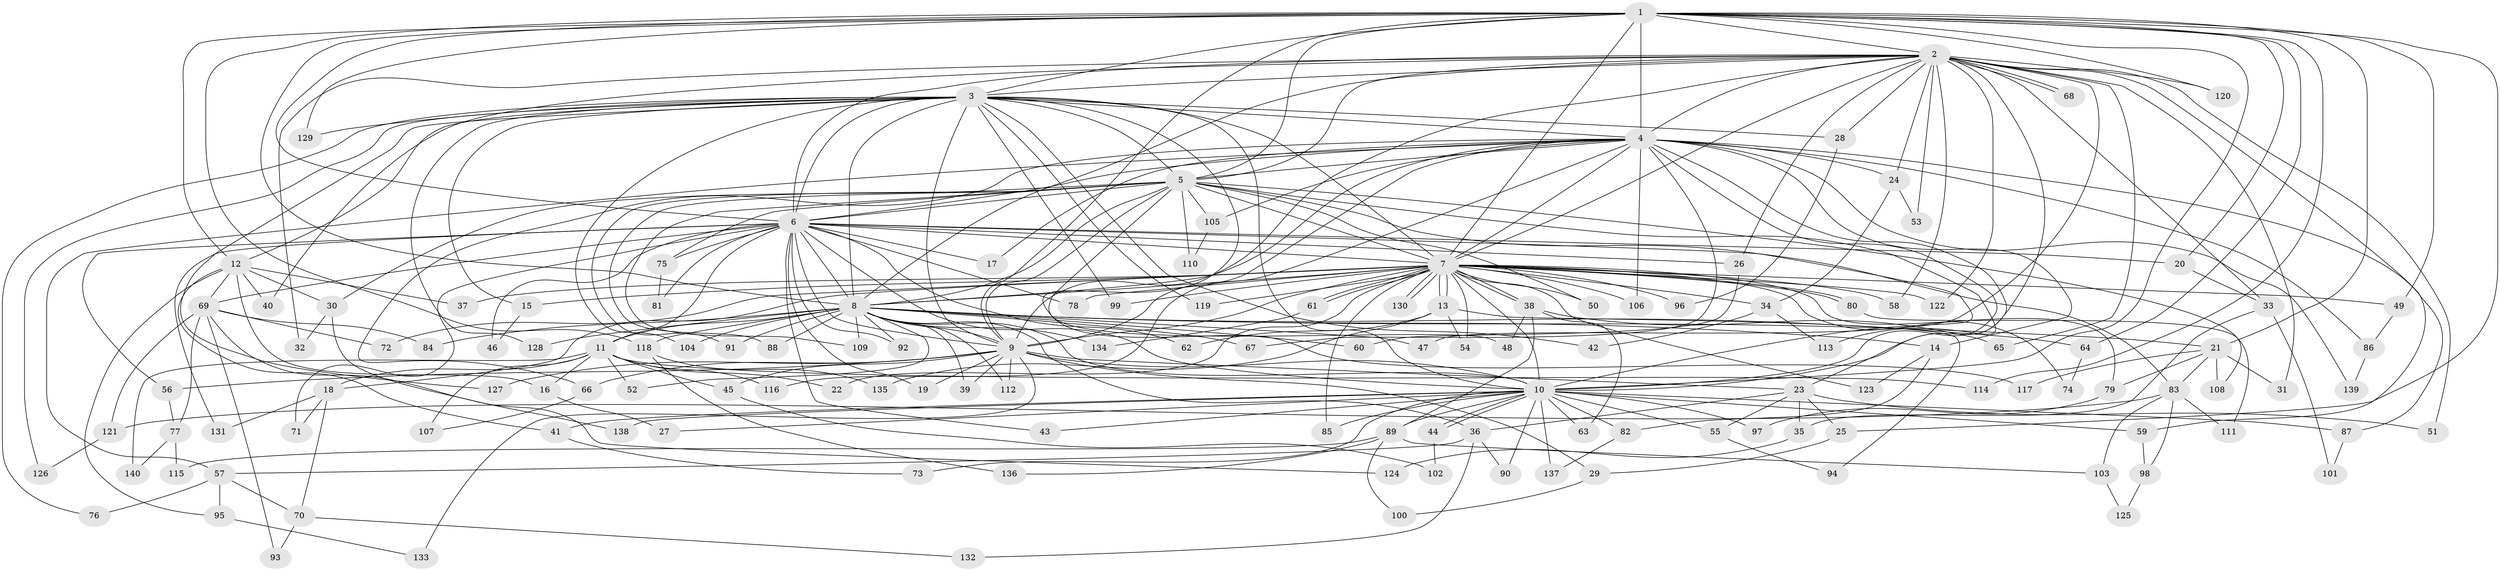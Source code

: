 // coarse degree distribution, {11: 0.023529411764705882, 26: 0.011764705882352941, 21: 0.011764705882352941, 19: 0.011764705882352941, 23: 0.011764705882352941, 30: 0.011764705882352941, 16: 0.011764705882352941, 27: 0.011764705882352941, 12: 0.011764705882352941, 6: 0.03529411764705882, 5: 0.07058823529411765, 3: 0.12941176470588237, 2: 0.5294117647058824, 10: 0.011764705882352941, 7: 0.023529411764705882, 9: 0.011764705882352941, 4: 0.03529411764705882, 1: 0.023529411764705882, 8: 0.011764705882352941}
// Generated by graph-tools (version 1.1) at 2025/49/03/04/25 22:49:37]
// undirected, 140 vertices, 305 edges
graph export_dot {
  node [color=gray90,style=filled];
  1;
  2;
  3;
  4;
  5;
  6;
  7;
  8;
  9;
  10;
  11;
  12;
  13;
  14;
  15;
  16;
  17;
  18;
  19;
  20;
  21;
  22;
  23;
  24;
  25;
  26;
  27;
  28;
  29;
  30;
  31;
  32;
  33;
  34;
  35;
  36;
  37;
  38;
  39;
  40;
  41;
  42;
  43;
  44;
  45;
  46;
  47;
  48;
  49;
  50;
  51;
  52;
  53;
  54;
  55;
  56;
  57;
  58;
  59;
  60;
  61;
  62;
  63;
  64;
  65;
  66;
  67;
  68;
  69;
  70;
  71;
  72;
  73;
  74;
  75;
  76;
  77;
  78;
  79;
  80;
  81;
  82;
  83;
  84;
  85;
  86;
  87;
  88;
  89;
  90;
  91;
  92;
  93;
  94;
  95;
  96;
  97;
  98;
  99;
  100;
  101;
  102;
  103;
  104;
  105;
  106;
  107;
  108;
  109;
  110;
  111;
  112;
  113;
  114;
  115;
  116;
  117;
  118;
  119;
  120;
  121;
  122;
  123;
  124;
  125;
  126;
  127;
  128;
  129;
  130;
  131;
  132;
  133;
  134;
  135;
  136;
  137;
  138;
  139;
  140;
  1 -- 2;
  1 -- 3;
  1 -- 4;
  1 -- 5;
  1 -- 6;
  1 -- 7;
  1 -- 8;
  1 -- 9;
  1 -- 10;
  1 -- 12;
  1 -- 20;
  1 -- 21;
  1 -- 25;
  1 -- 49;
  1 -- 64;
  1 -- 114;
  1 -- 118;
  1 -- 120;
  1 -- 129;
  2 -- 3;
  2 -- 4;
  2 -- 5;
  2 -- 6;
  2 -- 7;
  2 -- 8;
  2 -- 9;
  2 -- 10;
  2 -- 24;
  2 -- 26;
  2 -- 28;
  2 -- 31;
  2 -- 32;
  2 -- 33;
  2 -- 40;
  2 -- 47;
  2 -- 51;
  2 -- 53;
  2 -- 58;
  2 -- 59;
  2 -- 65;
  2 -- 68;
  2 -- 68;
  2 -- 120;
  2 -- 122;
  3 -- 4;
  3 -- 5;
  3 -- 6;
  3 -- 7;
  3 -- 8;
  3 -- 9;
  3 -- 10;
  3 -- 12;
  3 -- 15;
  3 -- 28;
  3 -- 42;
  3 -- 76;
  3 -- 99;
  3 -- 104;
  3 -- 117;
  3 -- 119;
  3 -- 126;
  3 -- 127;
  3 -- 128;
  3 -- 129;
  4 -- 5;
  4 -- 6;
  4 -- 7;
  4 -- 8;
  4 -- 9;
  4 -- 10;
  4 -- 14;
  4 -- 17;
  4 -- 23;
  4 -- 24;
  4 -- 57;
  4 -- 66;
  4 -- 67;
  4 -- 86;
  4 -- 87;
  4 -- 105;
  4 -- 106;
  4 -- 116;
  4 -- 139;
  5 -- 6;
  5 -- 7;
  5 -- 8;
  5 -- 9;
  5 -- 10;
  5 -- 30;
  5 -- 48;
  5 -- 50;
  5 -- 75;
  5 -- 88;
  5 -- 91;
  5 -- 105;
  5 -- 108;
  5 -- 109;
  5 -- 110;
  5 -- 113;
  6 -- 7;
  6 -- 8;
  6 -- 9;
  6 -- 10;
  6 -- 11;
  6 -- 17;
  6 -- 19;
  6 -- 20;
  6 -- 26;
  6 -- 43;
  6 -- 46;
  6 -- 56;
  6 -- 62;
  6 -- 69;
  6 -- 71;
  6 -- 75;
  6 -- 78;
  6 -- 81;
  6 -- 83;
  6 -- 92;
  6 -- 131;
  7 -- 8;
  7 -- 9;
  7 -- 10;
  7 -- 13;
  7 -- 13;
  7 -- 15;
  7 -- 18;
  7 -- 22;
  7 -- 34;
  7 -- 37;
  7 -- 38;
  7 -- 38;
  7 -- 49;
  7 -- 50;
  7 -- 54;
  7 -- 58;
  7 -- 61;
  7 -- 61;
  7 -- 72;
  7 -- 74;
  7 -- 78;
  7 -- 79;
  7 -- 80;
  7 -- 80;
  7 -- 85;
  7 -- 96;
  7 -- 99;
  7 -- 106;
  7 -- 119;
  7 -- 122;
  7 -- 123;
  7 -- 130;
  7 -- 130;
  8 -- 9;
  8 -- 10;
  8 -- 11;
  8 -- 14;
  8 -- 21;
  8 -- 36;
  8 -- 39;
  8 -- 47;
  8 -- 52;
  8 -- 60;
  8 -- 64;
  8 -- 67;
  8 -- 84;
  8 -- 88;
  8 -- 91;
  8 -- 92;
  8 -- 104;
  8 -- 109;
  8 -- 112;
  8 -- 118;
  8 -- 128;
  8 -- 134;
  9 -- 10;
  9 -- 19;
  9 -- 23;
  9 -- 29;
  9 -- 39;
  9 -- 45;
  9 -- 56;
  9 -- 66;
  9 -- 112;
  9 -- 127;
  9 -- 133;
  10 -- 27;
  10 -- 41;
  10 -- 43;
  10 -- 44;
  10 -- 44;
  10 -- 55;
  10 -- 59;
  10 -- 63;
  10 -- 73;
  10 -- 82;
  10 -- 85;
  10 -- 87;
  10 -- 89;
  10 -- 90;
  10 -- 97;
  10 -- 137;
  10 -- 138;
  11 -- 16;
  11 -- 18;
  11 -- 22;
  11 -- 45;
  11 -- 52;
  11 -- 107;
  11 -- 114;
  11 -- 116;
  11 -- 140;
  12 -- 16;
  12 -- 30;
  12 -- 37;
  12 -- 40;
  12 -- 41;
  12 -- 69;
  12 -- 95;
  13 -- 54;
  13 -- 62;
  13 -- 94;
  13 -- 135;
  14 -- 82;
  14 -- 123;
  15 -- 46;
  16 -- 27;
  18 -- 70;
  18 -- 71;
  18 -- 131;
  20 -- 33;
  21 -- 31;
  21 -- 79;
  21 -- 83;
  21 -- 108;
  21 -- 117;
  23 -- 25;
  23 -- 35;
  23 -- 36;
  23 -- 51;
  23 -- 55;
  24 -- 34;
  24 -- 53;
  25 -- 29;
  26 -- 60;
  28 -- 96;
  29 -- 100;
  30 -- 32;
  30 -- 124;
  33 -- 35;
  33 -- 101;
  34 -- 42;
  34 -- 113;
  35 -- 124;
  36 -- 57;
  36 -- 90;
  36 -- 132;
  38 -- 48;
  38 -- 63;
  38 -- 65;
  38 -- 89;
  41 -- 73;
  44 -- 102;
  45 -- 102;
  49 -- 86;
  55 -- 94;
  56 -- 77;
  57 -- 70;
  57 -- 76;
  57 -- 95;
  59 -- 98;
  61 -- 134;
  64 -- 74;
  66 -- 107;
  69 -- 72;
  69 -- 77;
  69 -- 84;
  69 -- 93;
  69 -- 121;
  69 -- 138;
  70 -- 93;
  70 -- 132;
  75 -- 81;
  77 -- 115;
  77 -- 140;
  79 -- 97;
  80 -- 111;
  82 -- 137;
  83 -- 98;
  83 -- 103;
  83 -- 111;
  83 -- 121;
  86 -- 139;
  87 -- 101;
  89 -- 100;
  89 -- 103;
  89 -- 115;
  89 -- 136;
  95 -- 133;
  98 -- 125;
  103 -- 125;
  105 -- 110;
  118 -- 135;
  118 -- 136;
  121 -- 126;
}
